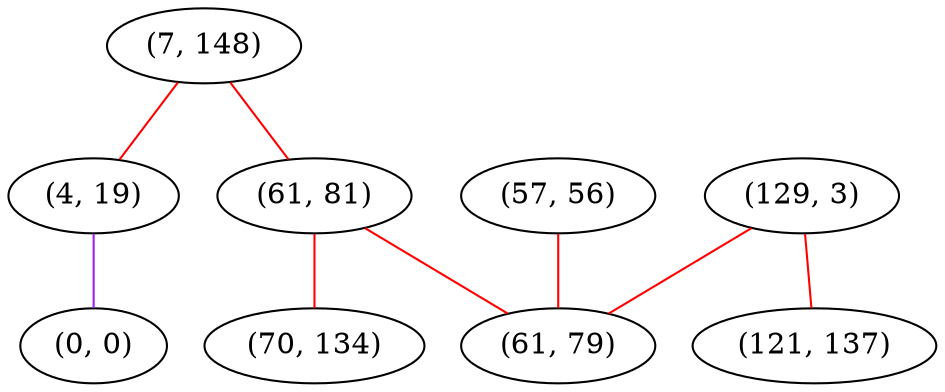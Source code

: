 graph "" {
"(7, 148)";
"(61, 81)";
"(129, 3)";
"(4, 19)";
"(70, 134)";
"(57, 56)";
"(0, 0)";
"(61, 79)";
"(121, 137)";
"(7, 148)" -- "(61, 81)"  [color=red, key=0, weight=1];
"(7, 148)" -- "(4, 19)"  [color=red, key=0, weight=1];
"(61, 81)" -- "(61, 79)"  [color=red, key=0, weight=1];
"(61, 81)" -- "(70, 134)"  [color=red, key=0, weight=1];
"(129, 3)" -- "(61, 79)"  [color=red, key=0, weight=1];
"(129, 3)" -- "(121, 137)"  [color=red, key=0, weight=1];
"(4, 19)" -- "(0, 0)"  [color=purple, key=0, weight=4];
"(57, 56)" -- "(61, 79)"  [color=red, key=0, weight=1];
}

